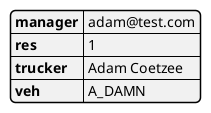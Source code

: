 @startjson
{
    "manager": "adam@test.com",
    "res": 1,
    "trucker": "Adam Coetzee",
    "veh": "A_DAMN"
}
@endjson
